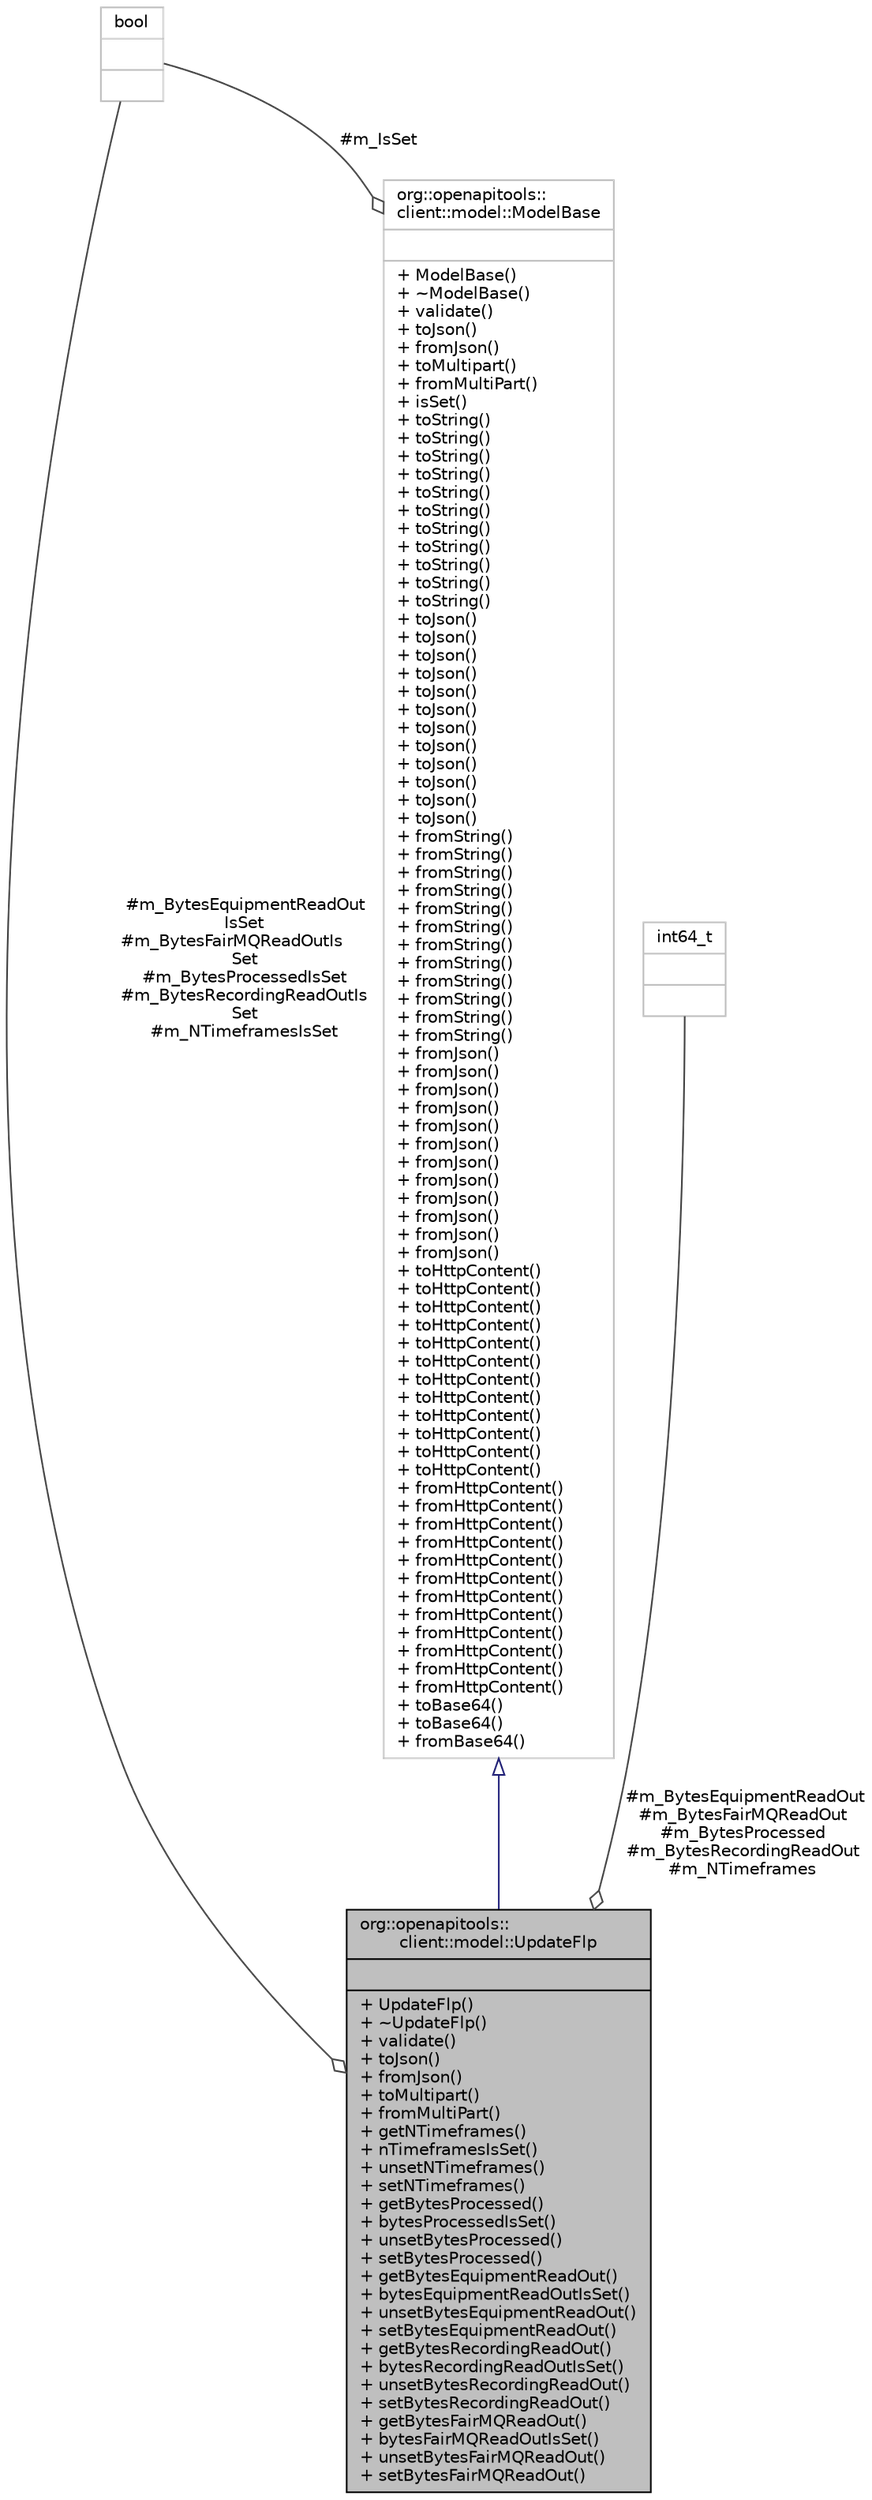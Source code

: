 digraph "org::openapitools::client::model::UpdateFlp"
{
 // INTERACTIVE_SVG=YES
 // LATEX_PDF_SIZE
  bgcolor="transparent";
  edge [fontname="Helvetica",fontsize="10",labelfontname="Helvetica",labelfontsize="10"];
  node [fontname="Helvetica",fontsize="10",shape=record];
  Node1 [label="{org::openapitools::\lclient::model::UpdateFlp\n||+ UpdateFlp()\l+ ~UpdateFlp()\l+ validate()\l+ toJson()\l+ fromJson()\l+ toMultipart()\l+ fromMultiPart()\l+ getNTimeframes()\l+ nTimeframesIsSet()\l+ unsetNTimeframes()\l+ setNTimeframes()\l+ getBytesProcessed()\l+ bytesProcessedIsSet()\l+ unsetBytesProcessed()\l+ setBytesProcessed()\l+ getBytesEquipmentReadOut()\l+ bytesEquipmentReadOutIsSet()\l+ unsetBytesEquipmentReadOut()\l+ setBytesEquipmentReadOut()\l+ getBytesRecordingReadOut()\l+ bytesRecordingReadOutIsSet()\l+ unsetBytesRecordingReadOut()\l+ setBytesRecordingReadOut()\l+ getBytesFairMQReadOut()\l+ bytesFairMQReadOutIsSet()\l+ unsetBytesFairMQReadOut()\l+ setBytesFairMQReadOut()\l}",height=0.2,width=0.4,color="black", fillcolor="grey75", style="filled", fontcolor="black",tooltip="Describes an update to an flp"];
  Node2 -> Node1 [dir="back",color="midnightblue",fontsize="10",style="solid",arrowtail="onormal",fontname="Helvetica"];
  Node2 [label="{org::openapitools::\lclient::model::ModelBase\n||+ ModelBase()\l+ ~ModelBase()\l+ validate()\l+ toJson()\l+ fromJson()\l+ toMultipart()\l+ fromMultiPart()\l+ isSet()\l+ toString()\l+ toString()\l+ toString()\l+ toString()\l+ toString()\l+ toString()\l+ toString()\l+ toString()\l+ toString()\l+ toString()\l+ toString()\l+ toJson()\l+ toJson()\l+ toJson()\l+ toJson()\l+ toJson()\l+ toJson()\l+ toJson()\l+ toJson()\l+ toJson()\l+ toJson()\l+ toJson()\l+ toJson()\l+ fromString()\l+ fromString()\l+ fromString()\l+ fromString()\l+ fromString()\l+ fromString()\l+ fromString()\l+ fromString()\l+ fromString()\l+ fromString()\l+ fromString()\l+ fromString()\l+ fromJson()\l+ fromJson()\l+ fromJson()\l+ fromJson()\l+ fromJson()\l+ fromJson()\l+ fromJson()\l+ fromJson()\l+ fromJson()\l+ fromJson()\l+ fromJson()\l+ fromJson()\l+ toHttpContent()\l+ toHttpContent()\l+ toHttpContent()\l+ toHttpContent()\l+ toHttpContent()\l+ toHttpContent()\l+ toHttpContent()\l+ toHttpContent()\l+ toHttpContent()\l+ toHttpContent()\l+ toHttpContent()\l+ toHttpContent()\l+ fromHttpContent()\l+ fromHttpContent()\l+ fromHttpContent()\l+ fromHttpContent()\l+ fromHttpContent()\l+ fromHttpContent()\l+ fromHttpContent()\l+ fromHttpContent()\l+ fromHttpContent()\l+ fromHttpContent()\l+ fromHttpContent()\l+ fromHttpContent()\l+ toBase64()\l+ toBase64()\l+ fromBase64()\l}",height=0.2,width=0.4,color="grey75",URL="$classorg_1_1openapitools_1_1client_1_1model_1_1_model_base.html",tooltip=" "];
  Node3 -> Node2 [color="grey25",fontsize="10",style="solid",label=" #m_IsSet" ,arrowhead="odiamond",fontname="Helvetica"];
  Node3 [label="{bool\n||}",height=0.2,width=0.4,color="grey75",tooltip=" "];
  Node4 -> Node1 [color="grey25",fontsize="10",style="solid",label=" #m_BytesEquipmentReadOut\n#m_BytesFairMQReadOut\n#m_BytesProcessed\n#m_BytesRecordingReadOut\n#m_NTimeframes" ,arrowhead="odiamond",fontname="Helvetica"];
  Node4 [label="{int64_t\n||}",height=0.2,width=0.4,color="grey75",tooltip=" "];
  Node3 -> Node1 [color="grey25",fontsize="10",style="solid",label=" #m_BytesEquipmentReadOut\lIsSet\n#m_BytesFairMQReadOutIs\lSet\n#m_BytesProcessedIsSet\n#m_BytesRecordingReadOutIs\lSet\n#m_NTimeframesIsSet" ,arrowhead="odiamond",fontname="Helvetica"];
}

